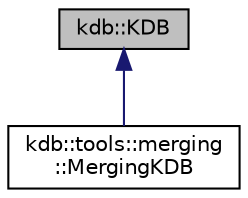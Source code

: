 digraph "kdb::KDB"
{
  edge [fontname="Helvetica",fontsize="10",labelfontname="Helvetica",labelfontsize="10"];
  node [fontname="Helvetica",fontsize="10",shape=record];
  Node1 [label="kdb::KDB",height=0.2,width=0.4,color="black", fillcolor="grey75", style="filled", fontcolor="black"];
  Node1 -> Node2 [dir="back",color="midnightblue",fontsize="10",style="solid",fontname="Helvetica"];
  Node2 [label="kdb::tools::merging\l::MergingKDB",height=0.2,width=0.4,color="black", fillcolor="white", style="filled",URL="$classkdb_1_1tools_1_1merging_1_1MergingKDB.html",tooltip="Provides a merging wrapper around a KDB instance. "];
}
